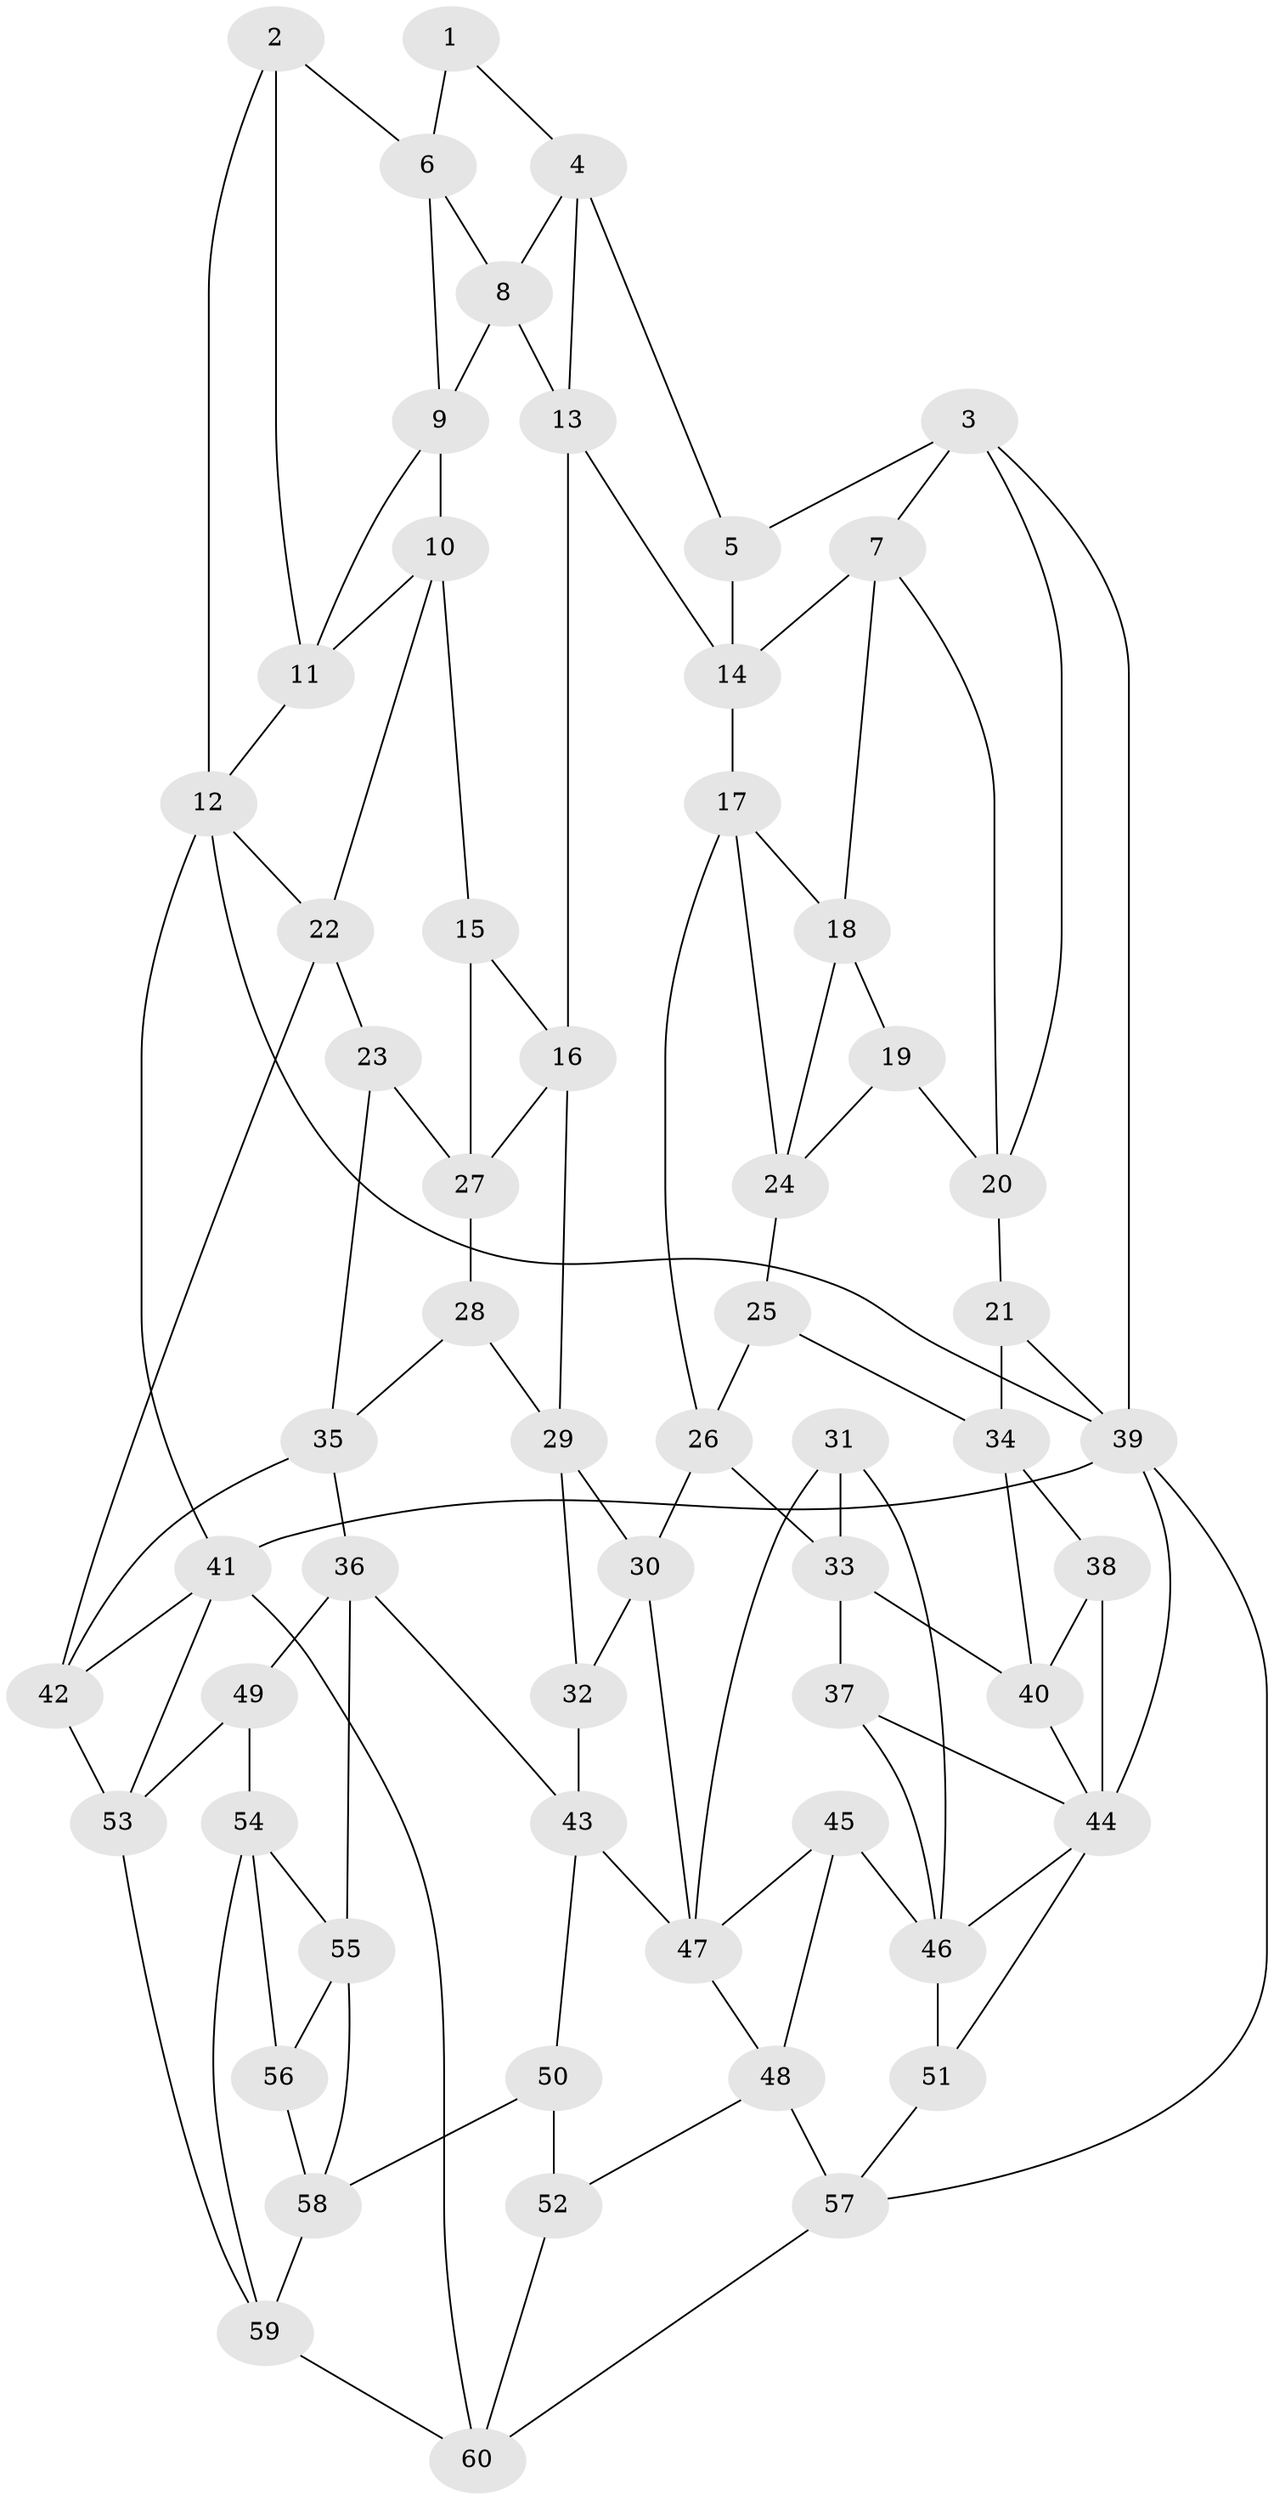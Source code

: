 // original degree distribution, {3: 0.016666666666666666, 5: 0.5, 4: 0.25, 6: 0.23333333333333334}
// Generated by graph-tools (version 1.1) at 2025/51/03/09/25 03:51:08]
// undirected, 60 vertices, 114 edges
graph export_dot {
graph [start="1"]
  node [color=gray90,style=filled];
  1;
  2;
  3;
  4;
  5;
  6;
  7;
  8;
  9;
  10;
  11;
  12;
  13;
  14;
  15;
  16;
  17;
  18;
  19;
  20;
  21;
  22;
  23;
  24;
  25;
  26;
  27;
  28;
  29;
  30;
  31;
  32;
  33;
  34;
  35;
  36;
  37;
  38;
  39;
  40;
  41;
  42;
  43;
  44;
  45;
  46;
  47;
  48;
  49;
  50;
  51;
  52;
  53;
  54;
  55;
  56;
  57;
  58;
  59;
  60;
  1 -- 4 [weight=1.0];
  1 -- 6 [weight=1.0];
  2 -- 6 [weight=1.0];
  2 -- 11 [weight=1.0];
  2 -- 12 [weight=1.0];
  3 -- 5 [weight=1.0];
  3 -- 7 [weight=1.0];
  3 -- 20 [weight=1.0];
  3 -- 39 [weight=1.0];
  4 -- 5 [weight=1.0];
  4 -- 8 [weight=1.0];
  4 -- 13 [weight=1.0];
  5 -- 14 [weight=1.0];
  6 -- 8 [weight=1.0];
  6 -- 9 [weight=1.0];
  7 -- 14 [weight=1.0];
  7 -- 18 [weight=1.0];
  7 -- 20 [weight=1.0];
  8 -- 9 [weight=1.0];
  8 -- 13 [weight=1.0];
  9 -- 10 [weight=1.0];
  9 -- 11 [weight=1.0];
  10 -- 11 [weight=1.0];
  10 -- 15 [weight=1.0];
  10 -- 22 [weight=1.0];
  11 -- 12 [weight=1.0];
  12 -- 22 [weight=1.0];
  12 -- 39 [weight=1.0];
  12 -- 41 [weight=1.0];
  13 -- 14 [weight=1.0];
  13 -- 16 [weight=1.0];
  14 -- 17 [weight=1.0];
  15 -- 16 [weight=1.0];
  15 -- 27 [weight=1.0];
  16 -- 27 [weight=1.0];
  16 -- 29 [weight=1.0];
  17 -- 18 [weight=1.0];
  17 -- 24 [weight=1.0];
  17 -- 26 [weight=1.0];
  18 -- 19 [weight=1.0];
  18 -- 24 [weight=1.0];
  19 -- 20 [weight=1.0];
  19 -- 24 [weight=1.0];
  20 -- 21 [weight=1.0];
  21 -- 34 [weight=1.0];
  21 -- 39 [weight=1.0];
  22 -- 23 [weight=1.0];
  22 -- 42 [weight=1.0];
  23 -- 27 [weight=1.0];
  23 -- 35 [weight=1.0];
  24 -- 25 [weight=1.0];
  25 -- 26 [weight=1.0];
  25 -- 34 [weight=1.0];
  26 -- 30 [weight=1.0];
  26 -- 33 [weight=1.0];
  27 -- 28 [weight=1.0];
  28 -- 29 [weight=1.0];
  28 -- 35 [weight=1.0];
  29 -- 30 [weight=1.0];
  29 -- 32 [weight=1.0];
  30 -- 32 [weight=1.0];
  30 -- 47 [weight=1.0];
  31 -- 33 [weight=1.0];
  31 -- 46 [weight=1.0];
  31 -- 47 [weight=1.0];
  32 -- 43 [weight=1.0];
  33 -- 37 [weight=1.0];
  33 -- 40 [weight=1.0];
  34 -- 38 [weight=1.0];
  34 -- 40 [weight=1.0];
  35 -- 36 [weight=1.0];
  35 -- 42 [weight=1.0];
  36 -- 43 [weight=1.0];
  36 -- 49 [weight=1.0];
  36 -- 55 [weight=1.0];
  37 -- 44 [weight=1.0];
  37 -- 46 [weight=1.0];
  38 -- 40 [weight=1.0];
  38 -- 44 [weight=1.0];
  39 -- 41 [weight=1.0];
  39 -- 44 [weight=1.0];
  39 -- 57 [weight=1.0];
  40 -- 44 [weight=1.0];
  41 -- 42 [weight=1.0];
  41 -- 53 [weight=1.0];
  41 -- 60 [weight=1.0];
  42 -- 53 [weight=1.0];
  43 -- 47 [weight=2.0];
  43 -- 50 [weight=1.0];
  44 -- 46 [weight=1.0];
  44 -- 51 [weight=1.0];
  45 -- 46 [weight=2.0];
  45 -- 47 [weight=1.0];
  45 -- 48 [weight=1.0];
  46 -- 51 [weight=1.0];
  47 -- 48 [weight=1.0];
  48 -- 52 [weight=1.0];
  48 -- 57 [weight=1.0];
  49 -- 53 [weight=1.0];
  49 -- 54 [weight=1.0];
  50 -- 52 [weight=2.0];
  50 -- 58 [weight=1.0];
  51 -- 57 [weight=1.0];
  52 -- 60 [weight=1.0];
  53 -- 59 [weight=1.0];
  54 -- 55 [weight=1.0];
  54 -- 56 [weight=1.0];
  54 -- 59 [weight=1.0];
  55 -- 56 [weight=1.0];
  55 -- 58 [weight=1.0];
  56 -- 58 [weight=1.0];
  57 -- 60 [weight=1.0];
  58 -- 59 [weight=1.0];
  59 -- 60 [weight=1.0];
}
